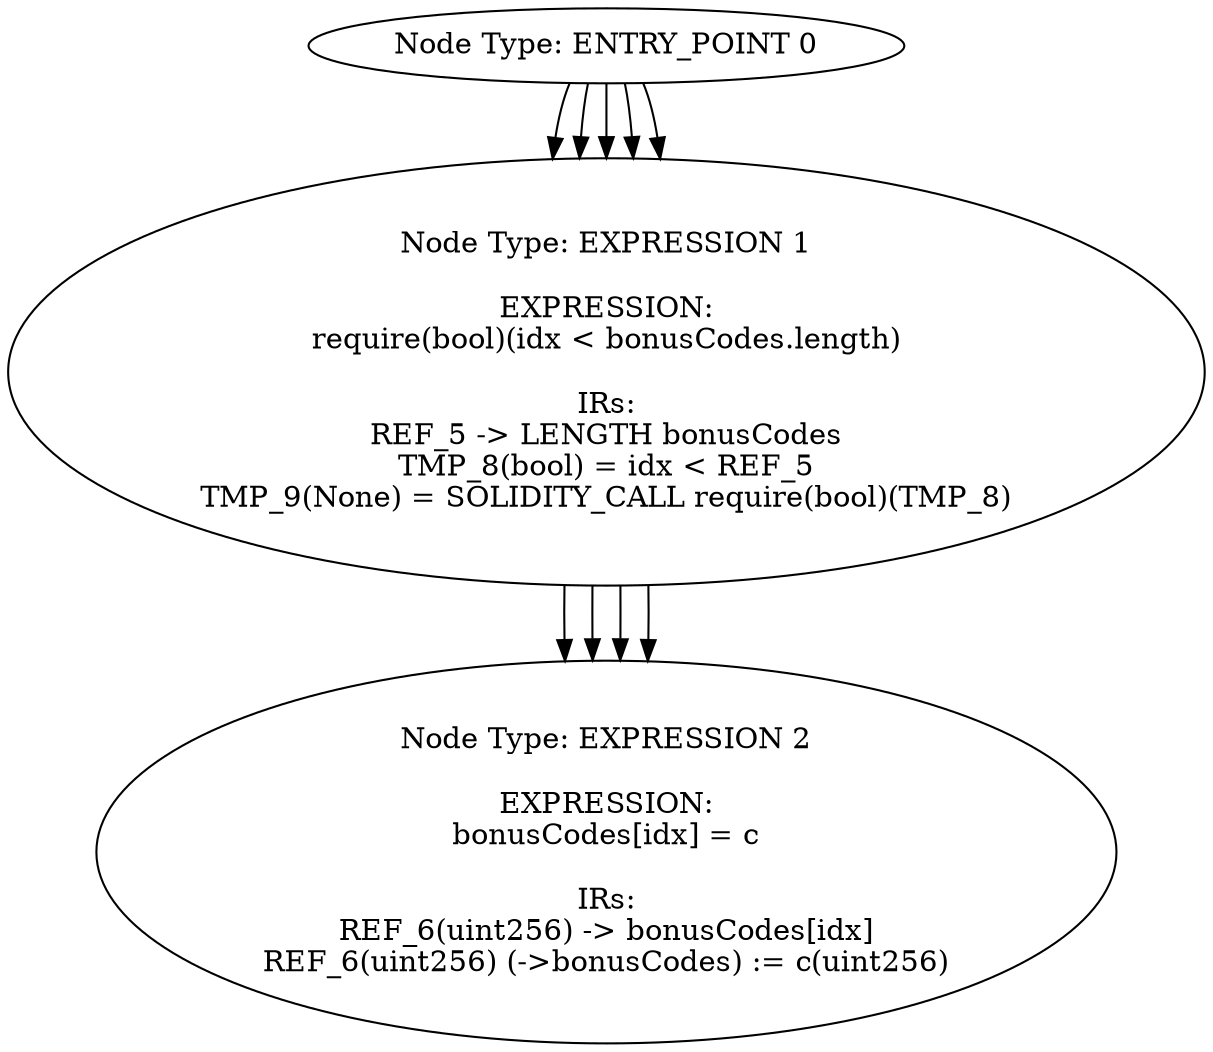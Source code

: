 digraph CFG {
0[label="Node Type: ENTRY_POINT 0
"];
0->1;
1[label="Node Type: EXPRESSION 1

EXPRESSION:
bonusCodes = new uint256[](0)

IRs:
TMP_1(uint256[])  = new uint256[](0)
bonusCodes(uint256[]) = ['TMP_1(uint256[])']"];
1->2;
2[label="Node Type: EXPRESSION 2

EXPRESSION:
owner = msg.sender

IRs:
owner(address) := msg.sender(address)"];
0[label="Node Type: ENTRY_POINT 0
"];
0->1;
1[label="Node Type: EXPRESSION 1

EXPRESSION:
require(bool)(msg.sender == owner)

IRs:
TMP_10(bool) = msg.sender == owner
TMP_11(None) = SOLIDITY_CALL require(bool)(TMP_10)"];
1->2;
2[label="Node Type: EXPRESSION 2

EXPRESSION:
selfdestruct(address)(msg.sender)

IRs:
TMP_12(None) = SOLIDITY_CALL selfdestruct(address)(msg.sender)"];
0[label="Node Type: ENTRY_POINT 0
"];
0[label="Node Type: ENTRY_POINT 0
"];
0->1;
1[label="Node Type: EXPRESSION 1

EXPRESSION:
require(bool)(0 <= bonusCodes.length)

IRs:
REF_3 -> LENGTH bonusCodes
TMP_5(bool) = 0 <= REF_3
TMP_6(None) = SOLIDITY_CALL require(bool)(TMP_5)"];
1->2;
2[label="Node Type: EXPRESSION 2

EXPRESSION:
bonusCodes.length --

IRs:
REF_4 -> LENGTH bonusCodes
TMP_7(uint256) := REF_4(uint256)
REF_4(-> bonusCodes) = REF_4 - 1"];
0[label="Node Type: ENTRY_POINT 0
"];
0->1;
1[label="Node Type: EXPRESSION 1

EXPRESSION:
bonusCodes.push(c)

IRs:
REF_1 -> LENGTH bonusCodes
TMP_3(uint256) := REF_1(uint256)
TMP_4(uint256) = TMP_3 + 1
REF_1(uint256) (->bonusCodes) := TMP_4(uint256)
REF_2(uint256) -> bonusCodes[TMP_3]
REF_2(uint256) (->bonusCodes) := c(uint256)"];
0[label="Node Type: ENTRY_POINT 0
"];
0->1;
1[label="Node Type: EXPRESSION 1

EXPRESSION:
require(bool)(idx < bonusCodes.length)

IRs:
REF_5 -> LENGTH bonusCodes
TMP_8(bool) = idx < REF_5
TMP_9(None) = SOLIDITY_CALL require(bool)(TMP_8)"];
1->2;
2[label="Node Type: EXPRESSION 2

EXPRESSION:
bonusCodes[idx] = c

IRs:
REF_6(uint256) -> bonusCodes[idx]
REF_6(uint256) (->bonusCodes) := c(uint256)"];
}
